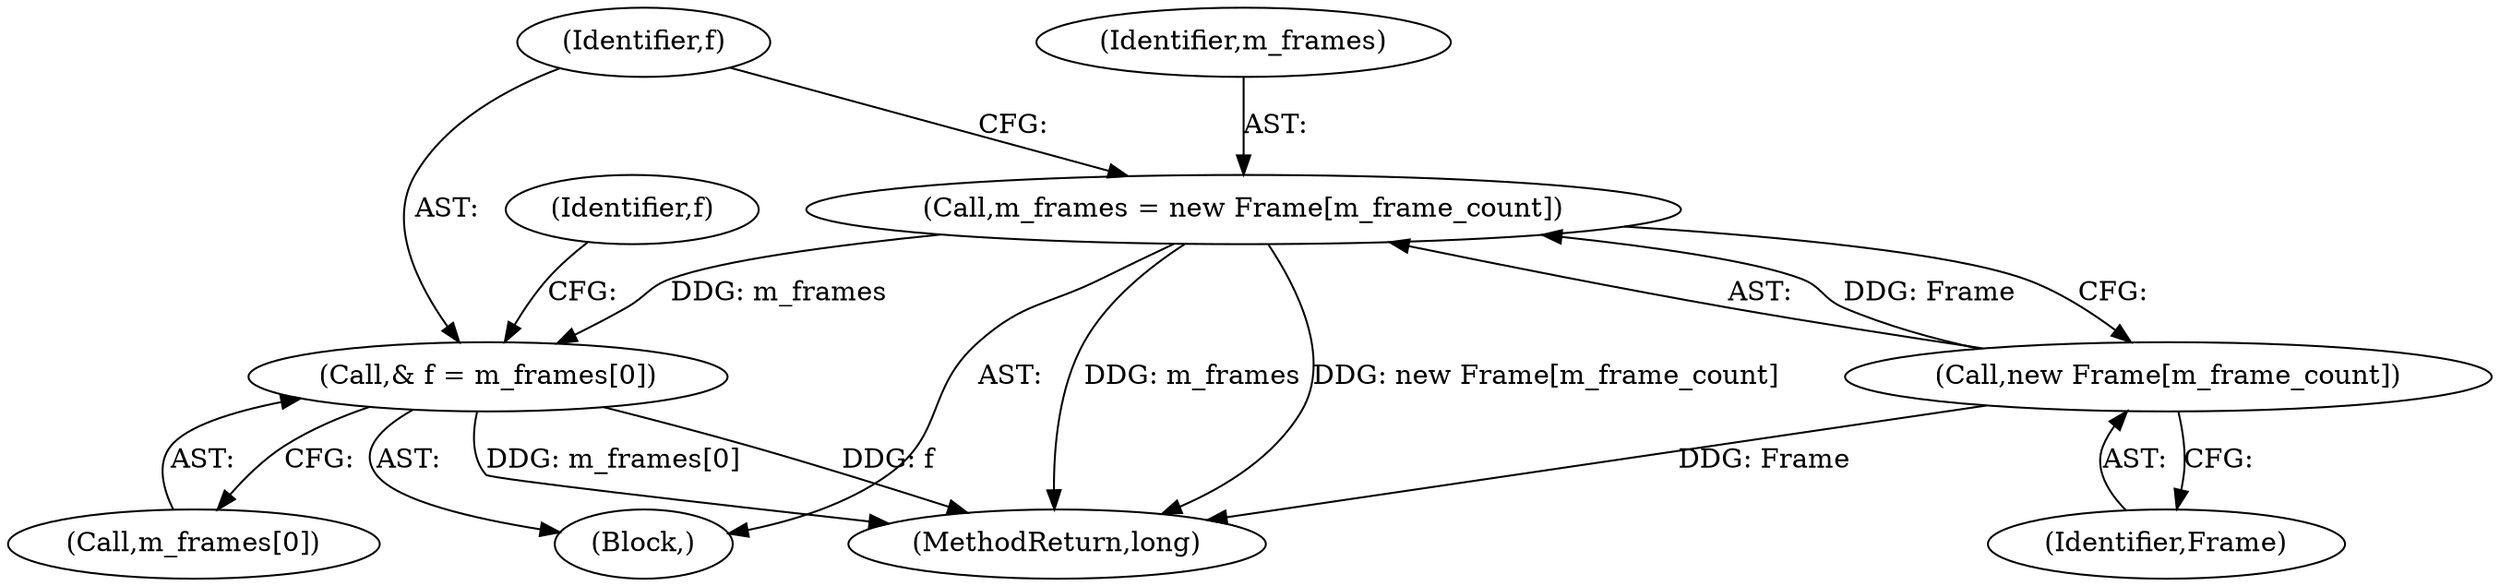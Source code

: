 digraph "1_Android_cc274e2abe8b2a6698a5c47d8aa4bb45f1f9538d_33@array" {
"1000290" [label="(Call,& f = m_frames[0])"];
"1000285" [label="(Call,m_frames = new Frame[m_frame_count])"];
"1000287" [label="(Call,new Frame[m_frame_count])"];
"1000287" [label="(Call,new Frame[m_frame_count])"];
"1000292" [label="(Call,m_frames[0])"];
"1000275" [label="(Block,)"];
"1000285" [label="(Call,m_frames = new Frame[m_frame_count])"];
"1000288" [label="(Identifier,Frame)"];
"1000286" [label="(Identifier,m_frames)"];
"1000291" [label="(Identifier,f)"];
"1000942" [label="(MethodReturn,long)"];
"1000297" [label="(Identifier,f)"];
"1000290" [label="(Call,& f = m_frames[0])"];
"1000290" -> "1000275"  [label="AST: "];
"1000290" -> "1000292"  [label="CFG: "];
"1000291" -> "1000290"  [label="AST: "];
"1000292" -> "1000290"  [label="AST: "];
"1000297" -> "1000290"  [label="CFG: "];
"1000290" -> "1000942"  [label="DDG: f"];
"1000290" -> "1000942"  [label="DDG: m_frames[0]"];
"1000285" -> "1000290"  [label="DDG: m_frames"];
"1000285" -> "1000275"  [label="AST: "];
"1000285" -> "1000287"  [label="CFG: "];
"1000286" -> "1000285"  [label="AST: "];
"1000287" -> "1000285"  [label="AST: "];
"1000291" -> "1000285"  [label="CFG: "];
"1000285" -> "1000942"  [label="DDG: m_frames"];
"1000285" -> "1000942"  [label="DDG: new Frame[m_frame_count]"];
"1000287" -> "1000285"  [label="DDG: Frame"];
"1000287" -> "1000288"  [label="CFG: "];
"1000288" -> "1000287"  [label="AST: "];
"1000287" -> "1000942"  [label="DDG: Frame"];
}
